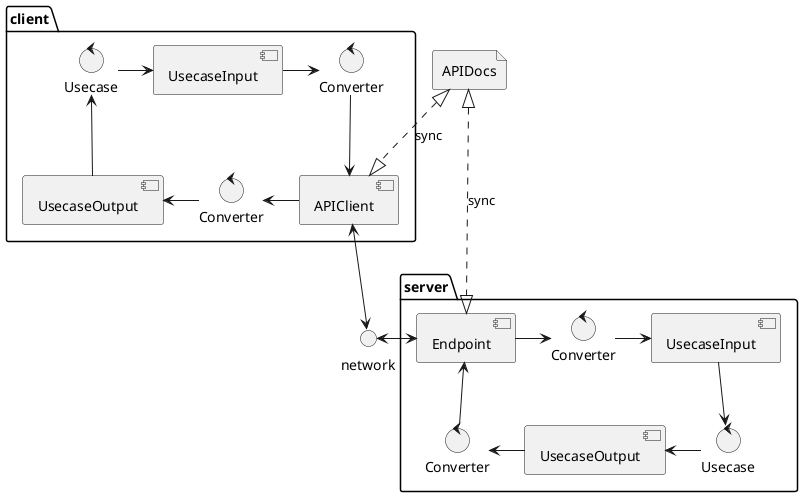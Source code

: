 @startuml

file APIDocs

folder client {
  [APIClient]
  [UsecaseInput] as ClientUsecaseInput
  control Usecase as ClientUsecase
  [UsecaseOutput] as ClientUsecaseOutput
  control Converter as ClientUsecaseInputConverter
  control Converter as ClientUsecaseOutputConverter

  ClientUsecase -> ClientUsecaseInput
  ClientUsecaseInput -> ClientUsecaseInputConverter
  ClientUsecaseInputConverter --> APIClient

  ClientUsecase <-- ClientUsecaseOutput
  ClientUsecaseOutput <- ClientUsecaseOutputConverter
  ClientUsecaseOutputConverter <- APIClient
}

folder server {
  [Endpoint]
  [UsecaseInput] as BackendUsecaseInput
  control Usecase as BackendUsecase
  [UsecaseOutput] as BackendUsecaseOutput
  control Converter as BackendUsecaseInputConverter
  control Converter as BackendUsecaseOutputConverter

  Endpoint -> BackendUsecaseInputConverter
  BackendUsecaseInputConverter -> BackendUsecaseInput
  BackendUsecaseInput --> BackendUsecase

  Endpoint <-- BackendUsecaseOutputConverter
  BackendUsecaseOutputConverter <- BackendUsecaseOutput
  BackendUsecaseOutput <- BackendUsecase
}

() network
APIClient <--> network
network <-> Endpoint

APIDocs <|..|> Endpoint: sync
APIDocs <|..|> APIClient: sync

@enduml
